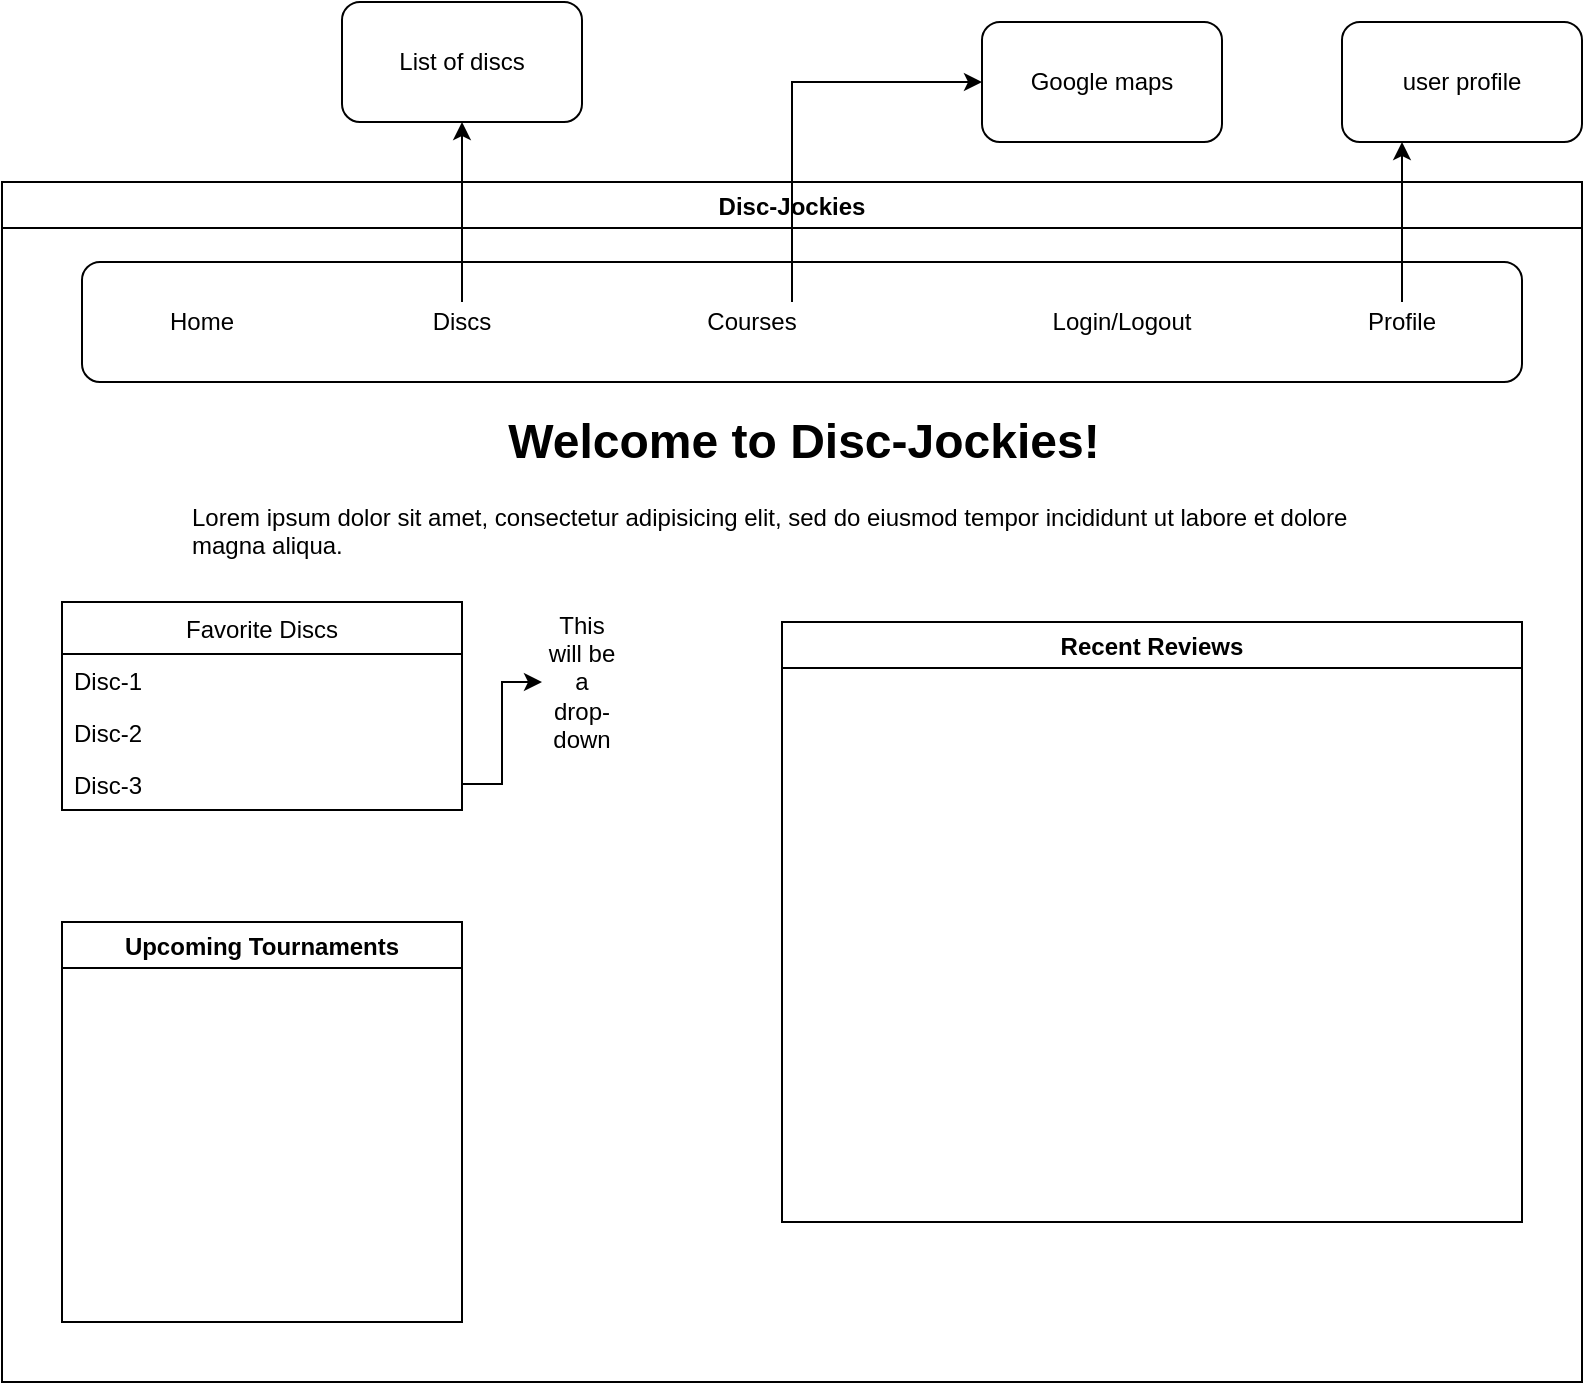 <mxfile>
    <diagram id="MbWVn3QhZ2QRysTYfGmb" name="Page-1">
        <mxGraphModel dx="823" dy="706" grid="1" gridSize="10" guides="1" tooltips="1" connect="1" arrows="1" fold="1" page="1" pageScale="1" pageWidth="850" pageHeight="1100" math="0" shadow="0">
            <root>
                <mxCell id="0"/>
                <mxCell id="1" parent="0"/>
                <mxCell id="2" value="Disc-Jockies" style="swimlane;" parent="1" vertex="1">
                    <mxGeometry x="50" y="100" width="790" height="600" as="geometry"/>
                </mxCell>
                <mxCell id="3" value="" style="rounded=1;whiteSpace=wrap;html=1;" parent="2" vertex="1">
                    <mxGeometry x="40" y="40" width="720" height="60" as="geometry"/>
                </mxCell>
                <mxCell id="4" value="Home" style="text;html=1;strokeColor=none;fillColor=none;align=center;verticalAlign=middle;whiteSpace=wrap;rounded=0;" parent="2" vertex="1">
                    <mxGeometry x="80" y="60" width="40" height="20" as="geometry"/>
                </mxCell>
                <mxCell id="5" value="Discs" style="text;html=1;strokeColor=none;fillColor=none;align=center;verticalAlign=middle;whiteSpace=wrap;rounded=0;" parent="2" vertex="1">
                    <mxGeometry x="210" y="60" width="40" height="20" as="geometry"/>
                </mxCell>
                <mxCell id="8" value="Courses" style="text;html=1;strokeColor=none;fillColor=none;align=center;verticalAlign=middle;whiteSpace=wrap;rounded=0;" parent="2" vertex="1">
                    <mxGeometry x="355" y="60" width="40" height="20" as="geometry"/>
                </mxCell>
                <mxCell id="7" value="Login/Logout" style="text;html=1;strokeColor=none;fillColor=none;align=center;verticalAlign=middle;whiteSpace=wrap;rounded=0;" parent="2" vertex="1">
                    <mxGeometry x="540" y="60" width="40" height="20" as="geometry"/>
                </mxCell>
                <mxCell id="6" value="Profile" style="text;html=1;strokeColor=none;fillColor=none;align=center;verticalAlign=middle;whiteSpace=wrap;rounded=0;" parent="2" vertex="1">
                    <mxGeometry x="680" y="60" width="40" height="20" as="geometry"/>
                </mxCell>
                <mxCell id="10" value="&lt;h1 style=&quot;text-align: center&quot;&gt;Welcome to Disc-Jockies!&lt;/h1&gt;&lt;p&gt;Lorem ipsum dolor sit amet, consectetur adipisicing elit, sed do eiusmod tempor incididunt ut labore et dolore magna aliqua.&lt;/p&gt;" style="text;html=1;strokeColor=none;fillColor=none;spacing=5;spacingTop=-20;whiteSpace=wrap;overflow=hidden;rounded=0;" parent="2" vertex="1">
                    <mxGeometry x="90" y="110" width="620" height="120" as="geometry"/>
                </mxCell>
                <mxCell id="11" value="Upcoming Tournaments" style="swimlane;" parent="2" vertex="1">
                    <mxGeometry x="30" y="370" width="200" height="200" as="geometry"/>
                </mxCell>
                <mxCell id="12" value="Favorite Discs" style="swimlane;fontStyle=0;childLayout=stackLayout;horizontal=1;startSize=26;horizontalStack=0;resizeParent=1;resizeParentMax=0;resizeLast=0;collapsible=1;marginBottom=0;" parent="2" vertex="1">
                    <mxGeometry x="30" y="210" width="200" height="104" as="geometry"/>
                </mxCell>
                <mxCell id="13" value="Disc-1" style="text;strokeColor=none;fillColor=none;align=left;verticalAlign=top;spacingLeft=4;spacingRight=4;overflow=hidden;rotatable=0;points=[[0,0.5],[1,0.5]];portConstraint=eastwest;" parent="12" vertex="1">
                    <mxGeometry y="26" width="200" height="26" as="geometry"/>
                </mxCell>
                <mxCell id="14" value="Disc-2" style="text;strokeColor=none;fillColor=none;align=left;verticalAlign=top;spacingLeft=4;spacingRight=4;overflow=hidden;rotatable=0;points=[[0,0.5],[1,0.5]];portConstraint=eastwest;" parent="12" vertex="1">
                    <mxGeometry y="52" width="200" height="26" as="geometry"/>
                </mxCell>
                <mxCell id="15" value="Disc-3" style="text;strokeColor=none;fillColor=none;align=left;verticalAlign=top;spacingLeft=4;spacingRight=4;overflow=hidden;rotatable=0;points=[[0,0.5],[1,0.5]];portConstraint=eastwest;" parent="12" vertex="1">
                    <mxGeometry y="78" width="200" height="26" as="geometry"/>
                </mxCell>
                <mxCell id="17" value="This will be a drop-down" style="text;html=1;strokeColor=none;fillColor=none;align=center;verticalAlign=middle;whiteSpace=wrap;rounded=0;" vertex="1" parent="2">
                    <mxGeometry x="270" y="240" width="40" height="20" as="geometry"/>
                </mxCell>
                <mxCell id="19" style="edgeStyle=orthogonalEdgeStyle;rounded=0;orthogonalLoop=1;jettySize=auto;html=1;exitX=1;exitY=0.5;exitDx=0;exitDy=0;entryX=0;entryY=0.5;entryDx=0;entryDy=0;" edge="1" parent="2" source="15" target="17">
                    <mxGeometry relative="1" as="geometry"/>
                </mxCell>
                <mxCell id="16" value="Recent Reviews" style="swimlane;" parent="1" vertex="1">
                    <mxGeometry x="440" y="320" width="370" height="300" as="geometry"/>
                </mxCell>
                <mxCell id="20" value="Google maps" style="rounded=1;whiteSpace=wrap;html=1;" vertex="1" parent="1">
                    <mxGeometry x="540" y="20" width="120" height="60" as="geometry"/>
                </mxCell>
                <mxCell id="21" style="edgeStyle=orthogonalEdgeStyle;rounded=0;orthogonalLoop=1;jettySize=auto;html=1;exitX=1;exitY=0;exitDx=0;exitDy=0;entryX=0;entryY=0.5;entryDx=0;entryDy=0;" edge="1" parent="1" source="8" target="20">
                    <mxGeometry relative="1" as="geometry"/>
                </mxCell>
                <mxCell id="22" value="List of discs" style="rounded=1;whiteSpace=wrap;html=1;" vertex="1" parent="1">
                    <mxGeometry x="220" y="10" width="120" height="60" as="geometry"/>
                </mxCell>
                <mxCell id="23" style="edgeStyle=orthogonalEdgeStyle;rounded=0;orthogonalLoop=1;jettySize=auto;html=1;exitX=0.5;exitY=0;exitDx=0;exitDy=0;" edge="1" parent="1" source="5" target="22">
                    <mxGeometry relative="1" as="geometry"/>
                </mxCell>
                <mxCell id="24" value="user profile" style="rounded=1;whiteSpace=wrap;html=1;" vertex="1" parent="1">
                    <mxGeometry x="720" y="20" width="120" height="60" as="geometry"/>
                </mxCell>
                <mxCell id="25" style="edgeStyle=orthogonalEdgeStyle;rounded=0;orthogonalLoop=1;jettySize=auto;html=1;exitX=0.5;exitY=0;exitDx=0;exitDy=0;entryX=0.25;entryY=1;entryDx=0;entryDy=0;" edge="1" parent="1" source="6" target="24">
                    <mxGeometry relative="1" as="geometry"/>
                </mxCell>
            </root>
        </mxGraphModel>
    </diagram>
</mxfile>